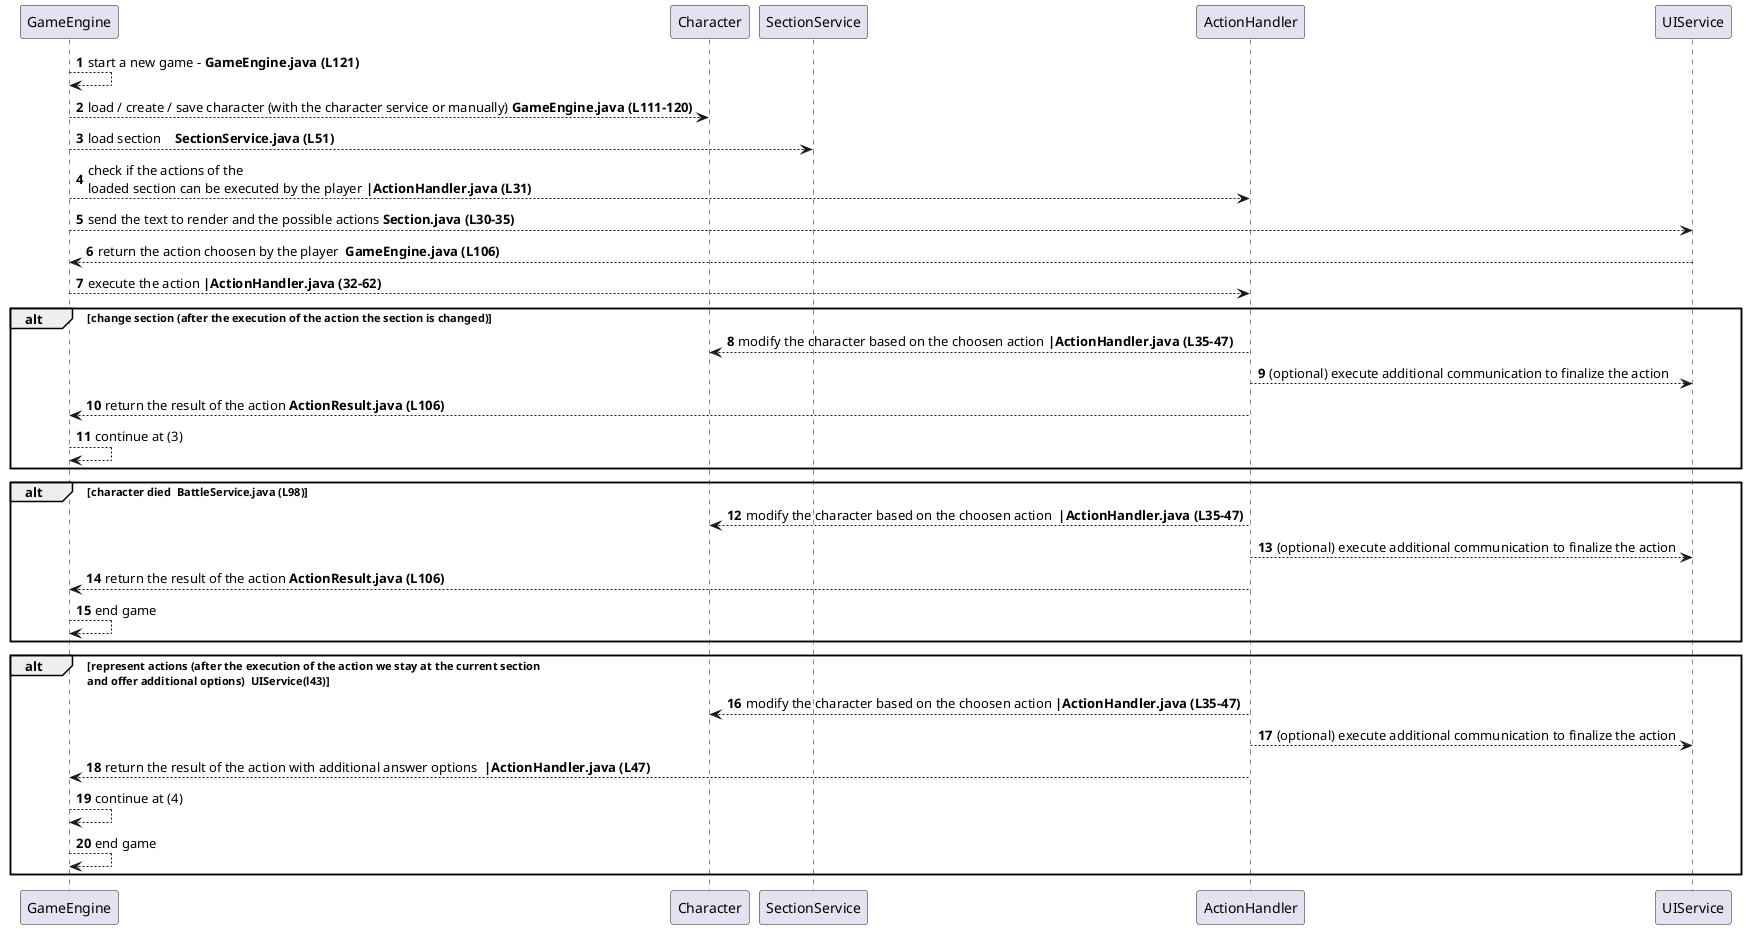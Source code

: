 @startuml
autonumber
GameEngine --> GameEngine: start a new game - <b>GameEngine.java (L121)</b>
GameEngine --> Character: load / create / save character (with the character service or manually) <b>GameEngine.java (L111-120)</b>
GameEngine --> SectionService: load section    <b>SectionService.java (L51)
GameEngine --> ActionHandler: check if the actions of the\nloaded section can be executed by the player <b>|ActionHandler.java (L31)
GameEngine --> UIService: send the text to render and the possible actions <b>Section.java (L30-35)
UIService --> GameEngine: return the action choosen by the player  <b>GameEngine.java (L106)
GameEngine --> ActionHandler: execute the action <b>|ActionHandler.java (32-62)
alt change section (after the execution of the action the section is changed)
ActionHandler --> Character: modify the character based on the choosen action <b>|ActionHandler.java (L35-47)
ActionHandler --> UIService: (optional) execute additional communication to finalize the action
ActionHandler --> GameEngine: return the result of the action <b>ActionResult.java (L106)
GameEngine --> GameEngine: continue at (3)
end
alt character died <b> BattleService.java (L98)
ActionHandler --> Character: modify the character based on the choosen action  <b>|ActionHandler.java (L35-47)
ActionHandler --> UIService: (optional) execute additional communication to finalize the action
ActionHandler --> GameEngine: return the result of the action <b>ActionResult.java (L106)
GameEngine --> GameEngine: end game
end
alt represent actions (after the execution of the action we stay at the current section\nand offer additional options) <b> UIService(l43)
ActionHandler --> Character: modify the character based on the choosen action <b>|ActionHandler.java (L35-47)
ActionHandler --> UIService: (optional) execute additional communication to finalize the action
ActionHandler --> GameEngine: return the result of the action with additional answer options  <b>|ActionHandler.java (L47)
GameEngine --> GameEngine: continue at (4)
GameEngine --> GameEngine: end game
end

@enduml